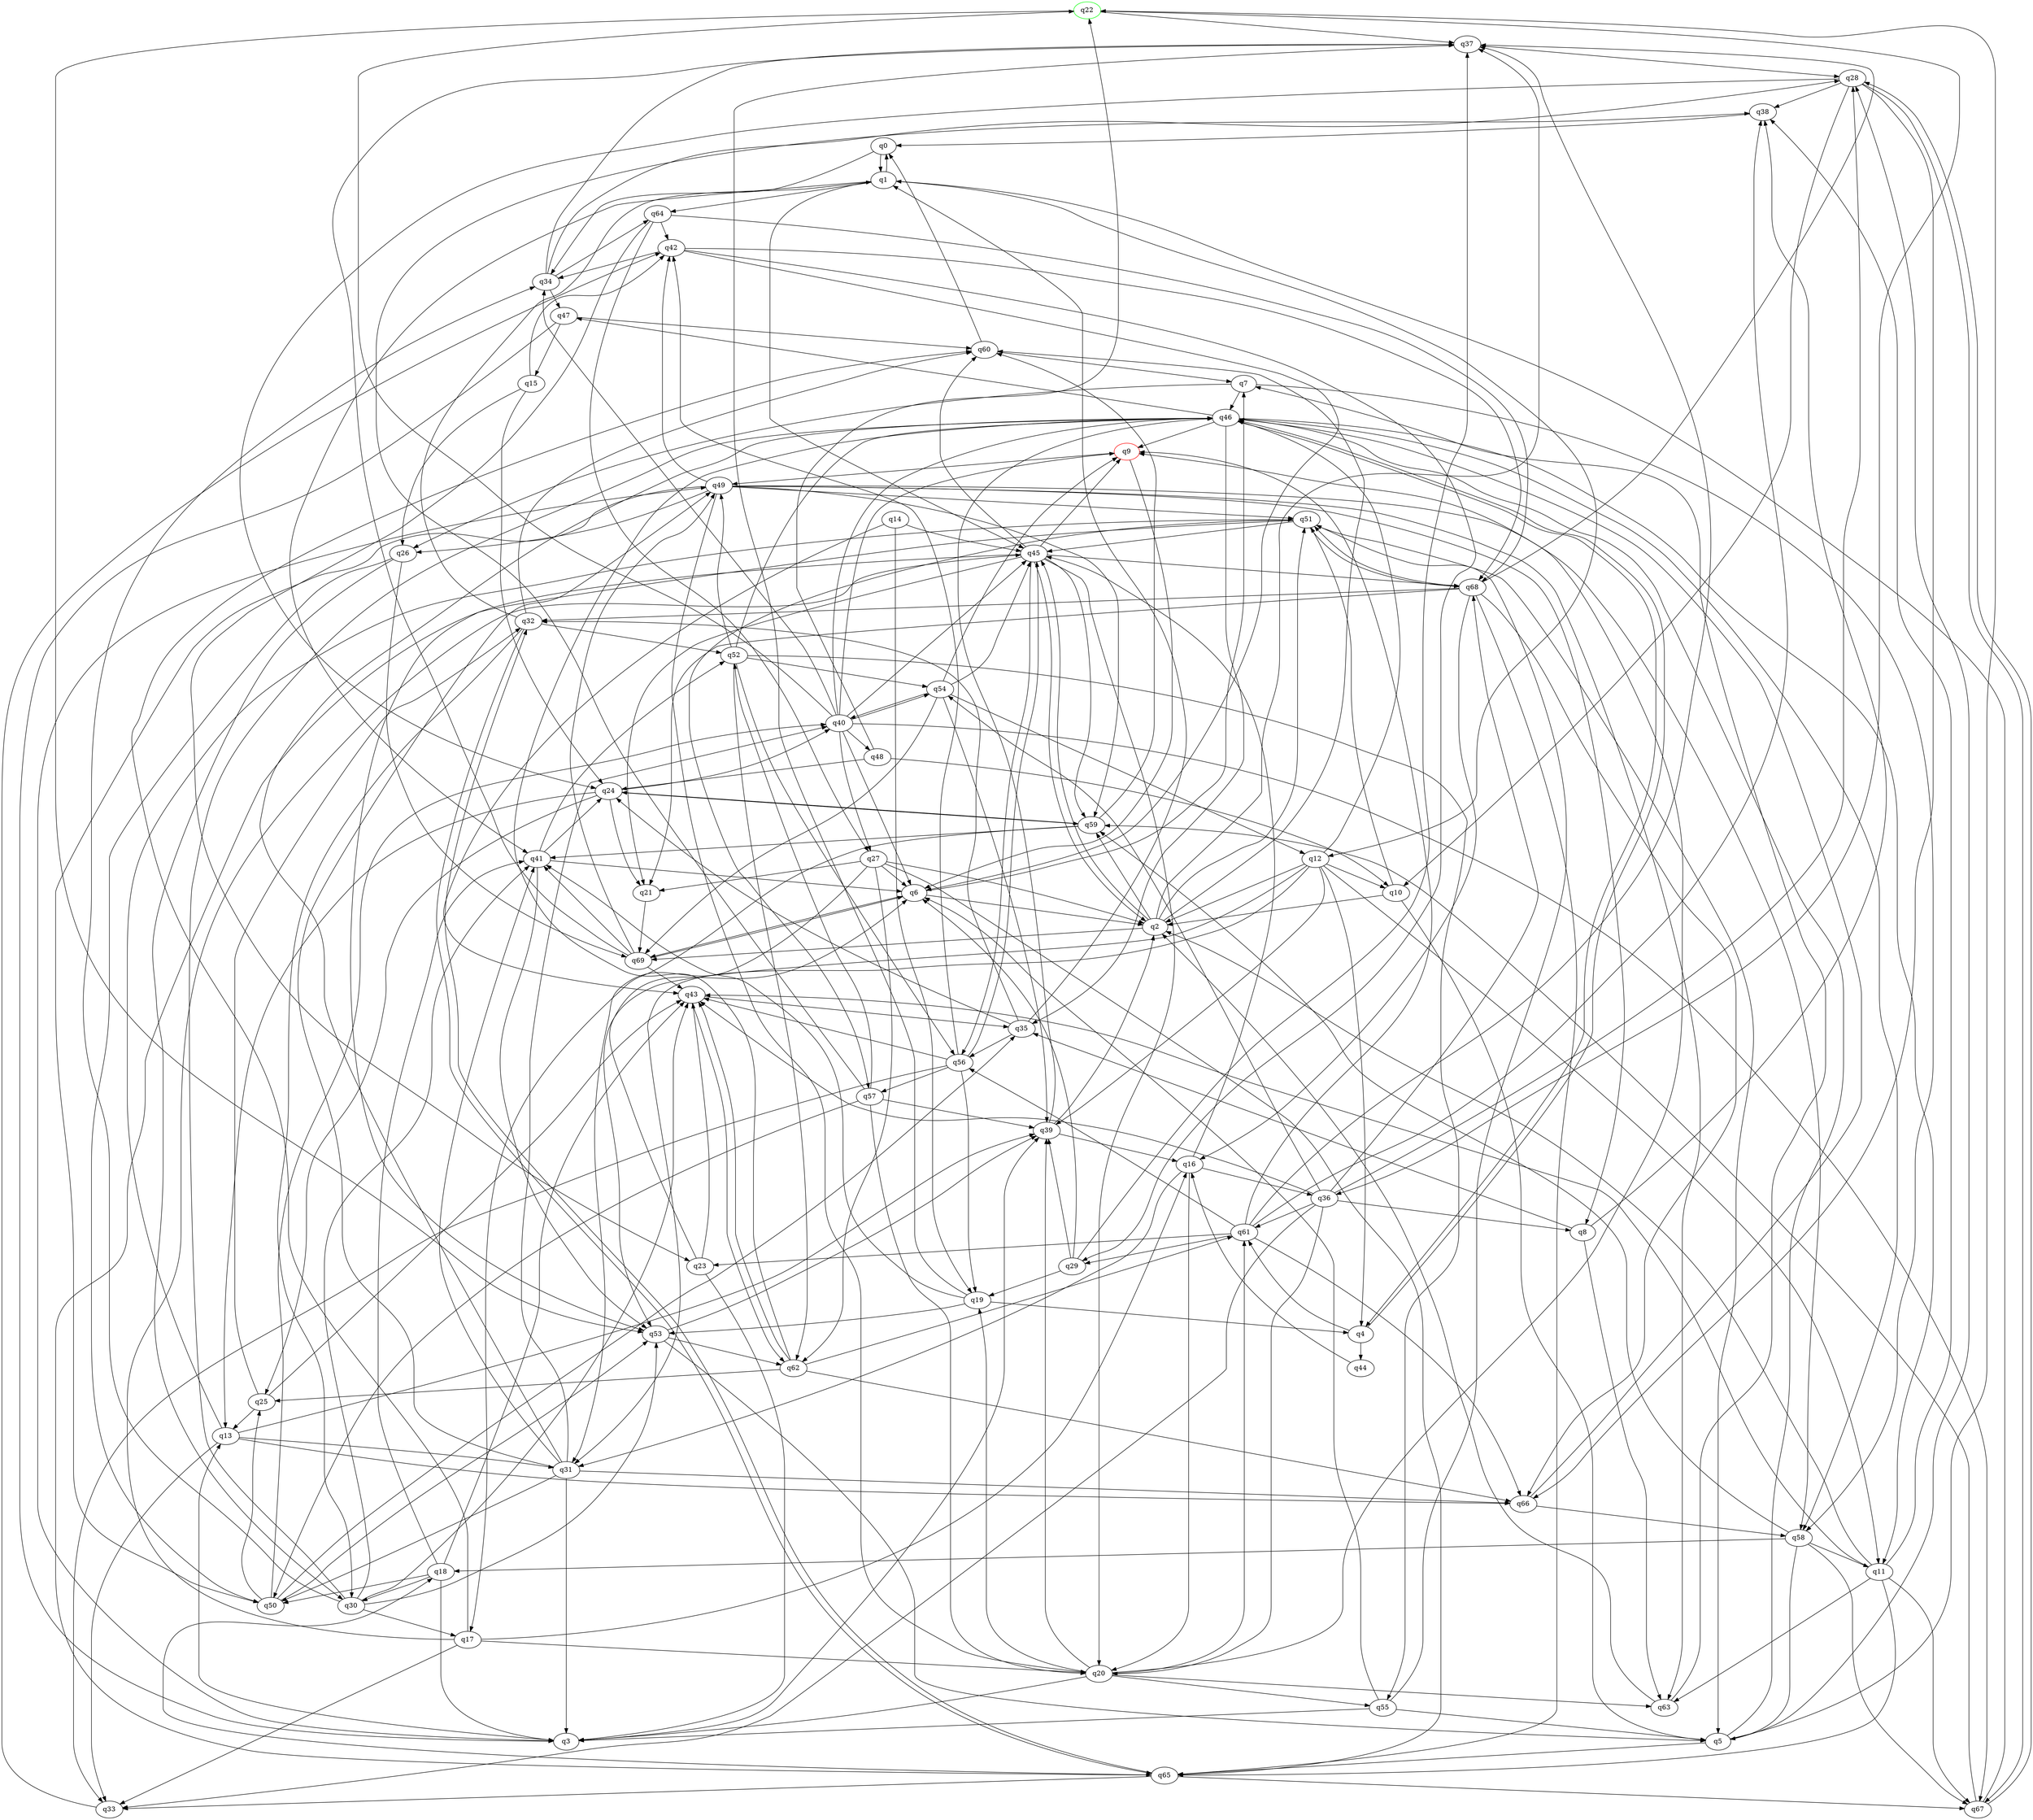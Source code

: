 digraph A{
q22 [initial=1,color=green];
q9 [final=1,color=red];
q0 -> q1;
q0 -> q34;
q1 -> q0;
q1 -> q12;
q1 -> q41;
q1 -> q45;
q1 -> q64;
q2 -> q37;
q2 -> q45;
q2 -> q51;
q2 -> q59;
q2 -> q60;
q2 -> q69;
q3 -> q13;
q3 -> q39;
q3 -> q49;
q4 -> q44;
q4 -> q46;
q4 -> q61;
q5 -> q22;
q5 -> q28;
q5 -> q46;
q5 -> q65;
q6 -> q2;
q6 -> q7;
q6 -> q69;
q7 -> q26;
q7 -> q46;
q7 -> q58;
q8 -> q35;
q8 -> q38;
q8 -> q63;
q9 -> q6;
q9 -> q49;
q10 -> q2;
q10 -> q5;
q10 -> q51;
q11 -> q2;
q11 -> q38;
q11 -> q43;
q11 -> q63;
q11 -> q65;
q11 -> q67;
q12 -> q2;
q12 -> q4;
q12 -> q10;
q12 -> q11;
q12 -> q31;
q12 -> q39;
q12 -> q46;
q12 -> q53;
q13 -> q31;
q13 -> q33;
q13 -> q39;
q13 -> q51;
q13 -> q66;
q14 -> q19;
q14 -> q43;
q14 -> q45;
q15 -> q24;
q15 -> q26;
q15 -> q42;
q16 -> q20;
q16 -> q31;
q16 -> q36;
q16 -> q45;
q17 -> q16;
q17 -> q20;
q17 -> q33;
q17 -> q45;
q17 -> q60;
q18 -> q3;
q18 -> q30;
q18 -> q41;
q18 -> q43;
q18 -> q50;
q19 -> q4;
q19 -> q37;
q19 -> q41;
q19 -> q53;
q20 -> q3;
q20 -> q9;
q20 -> q19;
q20 -> q39;
q20 -> q55;
q20 -> q61;
q20 -> q63;
q21 -> q69;
q22 -> q36;
q22 -> q37;
q22 -> q53;
q23 -> q3;
q23 -> q6;
q23 -> q43;
q24 -> q13;
q24 -> q21;
q24 -> q25;
q24 -> q40;
q24 -> q59;
q25 -> q13;
q25 -> q32;
q25 -> q43;
q26 -> q30;
q26 -> q50;
q26 -> q69;
q27 -> q2;
q27 -> q6;
q27 -> q21;
q27 -> q31;
q27 -> q62;
q27 -> q65;
q28 -> q10;
q28 -> q24;
q28 -> q38;
q28 -> q66;
q28 -> q67;
q29 -> q6;
q29 -> q19;
q29 -> q37;
q29 -> q39;
q30 -> q17;
q30 -> q34;
q30 -> q41;
q30 -> q43;
q30 -> q46;
q30 -> q53;
q31 -> q3;
q31 -> q40;
q31 -> q41;
q31 -> q46;
q31 -> q49;
q31 -> q50;
q31 -> q66;
q32 -> q1;
q32 -> q30;
q32 -> q52;
q32 -> q60;
q32 -> q65;
q33 -> q42;
q34 -> q28;
q34 -> q37;
q34 -> q47;
q34 -> q64;
q35 -> q1;
q35 -> q24;
q35 -> q32;
q35 -> q56;
q36 -> q8;
q36 -> q20;
q36 -> q28;
q36 -> q33;
q36 -> q43;
q36 -> q54;
q36 -> q61;
q36 -> q68;
q37 -> q28;
q38 -> q0;
q39 -> q2;
q39 -> q16;
q39 -> q46;
q40 -> q6;
q40 -> q9;
q40 -> q22;
q40 -> q27;
q40 -> q34;
q40 -> q45;
q40 -> q46;
q40 -> q48;
q40 -> q54;
q40 -> q67;
q41 -> q6;
q41 -> q24;
q41 -> q52;
q41 -> q53;
q42 -> q6;
q42 -> q29;
q42 -> q34;
q42 -> q68;
q43 -> q35;
q43 -> q62;
q44 -> q16;
q45 -> q2;
q45 -> q9;
q45 -> q20;
q45 -> q21;
q45 -> q56;
q45 -> q59;
q45 -> q60;
q45 -> q65;
q45 -> q68;
q46 -> q4;
q46 -> q9;
q46 -> q11;
q46 -> q35;
q46 -> q47;
q46 -> q58;
q47 -> q3;
q47 -> q15;
q47 -> q60;
q48 -> q10;
q48 -> q22;
q48 -> q24;
q49 -> q8;
q49 -> q20;
q49 -> q26;
q49 -> q42;
q49 -> q50;
q49 -> q51;
q49 -> q58;
q49 -> q59;
q49 -> q63;
q50 -> q25;
q50 -> q35;
q50 -> q40;
q50 -> q53;
q51 -> q5;
q51 -> q45;
q51 -> q53;
q51 -> q57;
q51 -> q68;
q52 -> q46;
q52 -> q49;
q52 -> q54;
q52 -> q55;
q52 -> q56;
q52 -> q62;
q53 -> q5;
q53 -> q39;
q53 -> q62;
q54 -> q9;
q54 -> q12;
q54 -> q39;
q54 -> q40;
q54 -> q45;
q54 -> q69;
q55 -> q3;
q55 -> q5;
q55 -> q6;
q55 -> q51;
q56 -> q19;
q56 -> q33;
q56 -> q42;
q56 -> q43;
q56 -> q45;
q56 -> q57;
q57 -> q20;
q57 -> q38;
q57 -> q39;
q57 -> q50;
q57 -> q52;
q58 -> q5;
q58 -> q11;
q58 -> q18;
q58 -> q59;
q58 -> q67;
q59 -> q17;
q59 -> q24;
q59 -> q41;
q59 -> q60;
q60 -> q0;
q60 -> q7;
q61 -> q9;
q61 -> q23;
q61 -> q29;
q61 -> q37;
q61 -> q38;
q61 -> q56;
q61 -> q66;
q62 -> q25;
q62 -> q43;
q62 -> q46;
q62 -> q61;
q62 -> q66;
q63 -> q2;
q63 -> q7;
q64 -> q23;
q64 -> q27;
q64 -> q42;
q64 -> q68;
q65 -> q18;
q65 -> q32;
q65 -> q33;
q65 -> q67;
q66 -> q46;
q66 -> q58;
q67 -> q1;
q67 -> q28;
q67 -> q59;
q68 -> q16;
q68 -> q21;
q68 -> q32;
q68 -> q37;
q68 -> q51;
q68 -> q65;
q68 -> q66;
q69 -> q6;
q69 -> q37;
q69 -> q41;
q69 -> q43;
q69 -> q49;
}
